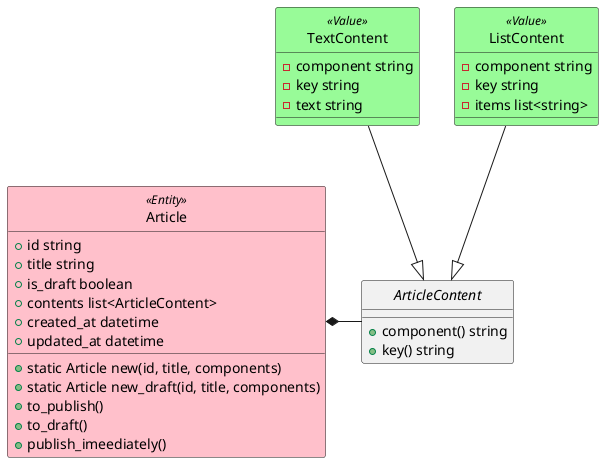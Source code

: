 @startuml headless_cms

skinparam class {
  BackgroundColor<<Entity>> pink
  BackgroundColor<<Value>> palegreen
  BackgroundColor<<Service>> cyan
  BackgroundColor<<Repository>> yellow
}
hide circle

class Article<<Entity>> {
  + id string
  + title string
  + is_draft boolean
  + contents list<ArticleContent>
  + created_at datetime
  + updated_at datetime
  + static Article new(id, title, components)
  + static Article new_draft(id, title, components)
  + to_publish()
  + to_draft()
  + publish_imeediately()
}
Article *- ArticleContent

interface ArticleContent {
  + component() string
  + key() string
}

class TextContent<<Value>> {
  - component string
  - key string
  - text string
}
TextContent --|> ArticleContent

class ListContent<<Value>> {
  - component string
  - key string
  - items list<string>
}
ListContent --|> ArticleContent

@enduml